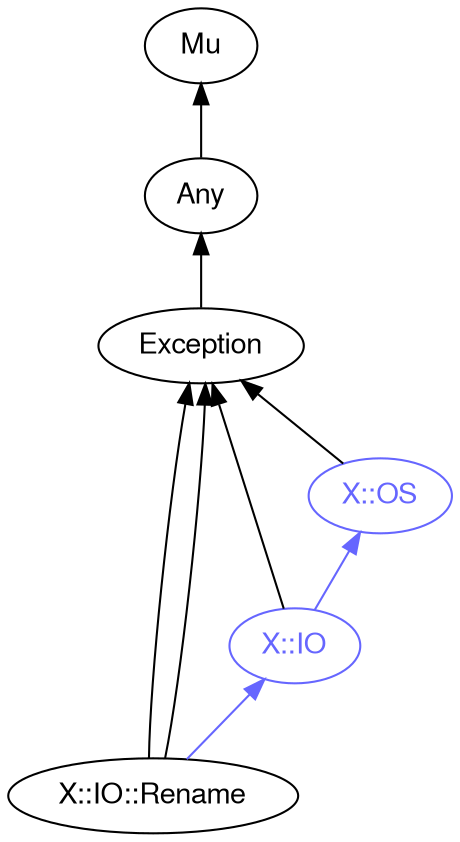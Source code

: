 digraph "perl6-type-graph" {
    rankdir=BT;
    splines=polyline;
    overlap=false; 
    // Types
    "X::IO::Rename" [color="#000000", fontcolor="#000000", href="/type/X::IO::Rename", fontname="FreeSans"];
    "Mu" [color="#000000", fontcolor="#000000", href="/type/Mu", fontname="FreeSans"];
    "Any" [color="#000000", fontcolor="#000000", href="/type/Any", fontname="FreeSans"];
    "Exception" [color="#000000", fontcolor="#000000", href="/type/Exception", fontname="FreeSans"];
    "X::OS" [color="#6666FF", fontcolor="#6666FF", href="/type/X::OS", fontname="FreeSans"];
    "X::IO" [color="#6666FF", fontcolor="#6666FF", href="/type/X::IO", fontname="FreeSans"];

    // Superclasses
    "X::IO::Rename" -> "Exception" [color="#000000"];
    "X::IO::Rename" -> "Exception" [color="#000000"];
    "Any" -> "Mu" [color="#000000"];
    "Exception" -> "Any" [color="#000000"];
    "X::OS" -> "Exception" [color="#000000"];
    "X::IO" -> "Exception" [color="#000000"];

    // Roles
    "X::IO::Rename" -> "X::IO" [color="#6666FF"];
    "X::IO" -> "X::OS" [color="#6666FF"];
}
